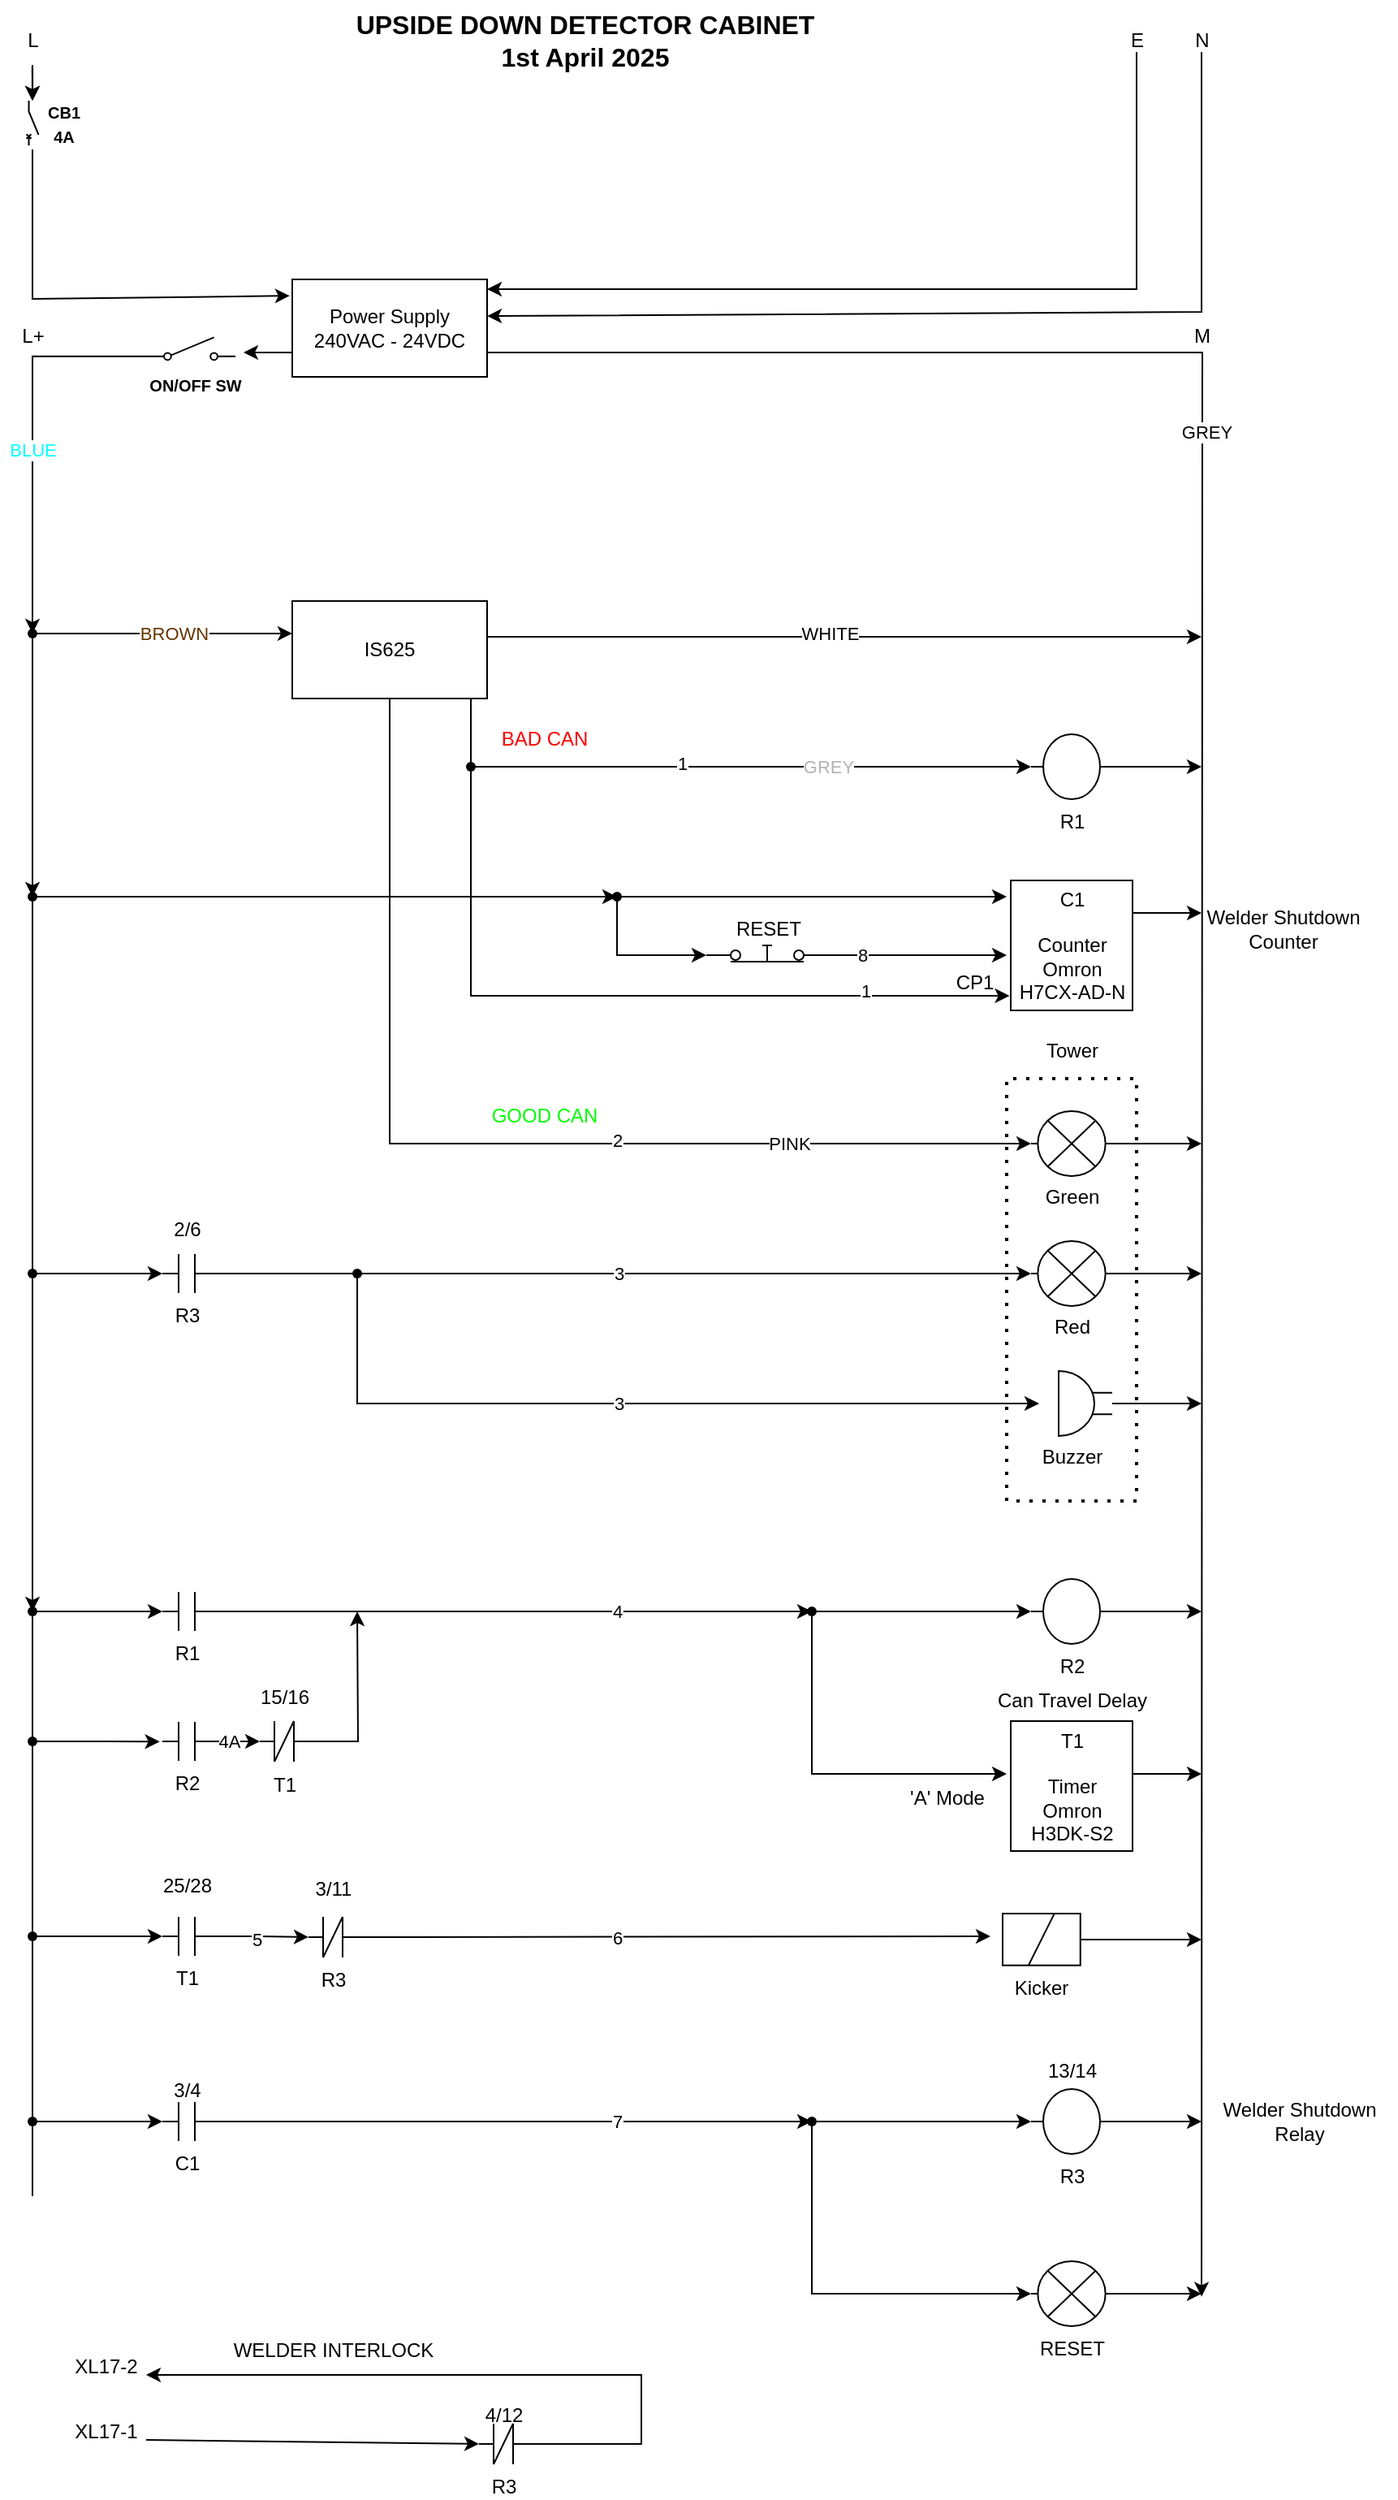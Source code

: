<mxfile version="26.2.3">
  <diagram name="Page-1" id="16e2658f-23c8-b752-8be9-c03fbebb8bbe">
    <mxGraphModel dx="1253" dy="667" grid="1" gridSize="10" guides="1" tooltips="1" connect="1" arrows="1" fold="1" page="1" pageScale="1" pageWidth="1169" pageHeight="827" background="none" math="0" shadow="0">
      <root>
        <mxCell id="0" />
        <mxCell id="1" parent="0" />
        <mxCell id="sU904nD6IixW8UqtTZvC-1" style="edgeStyle=orthogonalEdgeStyle;rounded=0;orthogonalLoop=1;jettySize=auto;html=1;exitX=0;exitY=0.75;exitDx=0;exitDy=0;" parent="1" source="ThFaj4rnjqUS95xa0j-5-1" edge="1">
          <mxGeometry relative="1" as="geometry">
            <mxPoint x="210" y="225" as="targetPoint" />
            <Array as="points">
              <mxPoint x="230" y="225" />
              <mxPoint x="230" y="225" />
            </Array>
          </mxGeometry>
        </mxCell>
        <mxCell id="-SfcaAWegxMZZzWojZAm-37" style="edgeStyle=orthogonalEdgeStyle;rounded=0;orthogonalLoop=1;jettySize=auto;html=1;exitX=1;exitY=0.75;exitDx=0;exitDy=0;" parent="1" source="ThFaj4rnjqUS95xa0j-5-1" edge="1">
          <mxGeometry relative="1" as="geometry">
            <mxPoint x="800" y="1421.818" as="targetPoint" />
          </mxGeometry>
        </mxCell>
        <mxCell id="-SfcaAWegxMZZzWojZAm-44" value="GREY" style="edgeLabel;html=1;align=center;verticalAlign=middle;resizable=0;points=[];" parent="-SfcaAWegxMZZzWojZAm-37" vertex="1" connectable="0">
          <mxGeometry x="-0.402" y="2" relative="1" as="geometry">
            <mxPoint as="offset" />
          </mxGeometry>
        </mxCell>
        <mxCell id="ThFaj4rnjqUS95xa0j-5-1" value="Power Supply&lt;div&gt;240VAC - 24VDC&lt;/div&gt;" style="rounded=0;whiteSpace=wrap;html=1;" parent="1" vertex="1">
          <mxGeometry x="240" y="180" width="120" height="60" as="geometry" />
        </mxCell>
        <mxCell id="iBpimBe1-z4MmiKlYeH7-9" value="" style="edgeStyle=orthogonalEdgeStyle;rounded=0;orthogonalLoop=1;jettySize=auto;html=1;" parent="1" source="ThFaj4rnjqUS95xa0j-5-4" target="iBpimBe1-z4MmiKlYeH7-2" edge="1">
          <mxGeometry relative="1" as="geometry" />
        </mxCell>
        <mxCell id="ThFaj4rnjqUS95xa0j-5-4" value="L" style="text;html=1;align=center;verticalAlign=middle;resizable=0;points=[];autosize=1;strokeColor=none;fillColor=none;" parent="1" vertex="1">
          <mxGeometry x="65" y="18" width="30" height="30" as="geometry" />
        </mxCell>
        <mxCell id="ThFaj4rnjqUS95xa0j-5-5" value="" style="endArrow=classic;html=1;rounded=0;entryX=1;entryY=0.376;entryDx=0;entryDy=0;entryPerimeter=0;" parent="1" target="ThFaj4rnjqUS95xa0j-5-1" edge="1">
          <mxGeometry width="50" height="50" relative="1" as="geometry">
            <mxPoint x="800" y="40" as="sourcePoint" />
            <mxPoint x="370" y="201" as="targetPoint" />
            <Array as="points">
              <mxPoint x="800" y="200" />
            </Array>
          </mxGeometry>
        </mxCell>
        <mxCell id="ThFaj4rnjqUS95xa0j-5-6" value="N" style="text;html=1;align=center;verticalAlign=middle;resizable=0;points=[];autosize=1;strokeColor=none;fillColor=none;" parent="1" vertex="1">
          <mxGeometry x="785" y="18" width="30" height="30" as="geometry" />
        </mxCell>
        <mxCell id="ThFaj4rnjqUS95xa0j-5-8" value="L+" style="text;html=1;align=center;verticalAlign=middle;resizable=0;points=[];autosize=1;strokeColor=none;fillColor=none;" parent="1" vertex="1">
          <mxGeometry x="60" y="200.33" width="40" height="30" as="geometry" />
        </mxCell>
        <mxCell id="ThFaj4rnjqUS95xa0j-5-10" value="M" style="text;html=1;align=center;verticalAlign=middle;resizable=0;points=[];autosize=1;strokeColor=none;fillColor=none;" parent="1" vertex="1">
          <mxGeometry x="785" y="200.33" width="30" height="30" as="geometry" />
        </mxCell>
        <mxCell id="ThFaj4rnjqUS95xa0j-5-72" style="edgeStyle=orthogonalEdgeStyle;rounded=0;orthogonalLoop=1;jettySize=auto;html=1;" parent="1" source="ThFaj4rnjqUS95xa0j-5-11" edge="1">
          <mxGeometry relative="1" as="geometry">
            <mxPoint x="800.0" y="400" as="targetPoint" />
            <Array as="points">
              <mxPoint x="470" y="400" />
              <mxPoint x="470" y="400" />
            </Array>
          </mxGeometry>
        </mxCell>
        <mxCell id="ThFaj4rnjqUS95xa0j-5-73" value="WHITE" style="edgeLabel;html=1;align=center;verticalAlign=middle;resizable=0;points=[];" parent="ThFaj4rnjqUS95xa0j-5-72" vertex="1" connectable="0">
          <mxGeometry x="-0.053" y="-3" relative="1" as="geometry">
            <mxPoint x="2" y="-5" as="offset" />
          </mxGeometry>
        </mxCell>
        <mxCell id="ThFaj4rnjqUS95xa0j-5-11" value="IS625" style="rounded=0;whiteSpace=wrap;html=1;" parent="1" vertex="1">
          <mxGeometry x="240" y="378" width="120" height="60" as="geometry" />
        </mxCell>
        <mxCell id="ThFaj4rnjqUS95xa0j-5-26" style="edgeStyle=orthogonalEdgeStyle;rounded=0;orthogonalLoop=1;jettySize=auto;html=1;" parent="1" source="ThFaj4rnjqUS95xa0j-5-17" edge="1">
          <mxGeometry relative="1" as="geometry">
            <mxPoint x="800" y="712" as="targetPoint" />
          </mxGeometry>
        </mxCell>
        <mxCell id="ThFaj4rnjqUS95xa0j-5-17" value="" style="pointerEvents=1;verticalLabelPosition=bottom;shadow=0;dashed=0;align=center;html=1;verticalAlign=top;shape=mxgraph.electrical.miscellaneous.light_bulb;" parent="1" vertex="1">
          <mxGeometry x="695" y="692" width="50" height="40" as="geometry" />
        </mxCell>
        <mxCell id="ThFaj4rnjqUS95xa0j-5-21" style="edgeStyle=orthogonalEdgeStyle;rounded=0;orthogonalLoop=1;jettySize=auto;html=1;exitX=1;exitY=0.5;exitDx=0;exitDy=0;exitPerimeter=0;" parent="1" source="ThFaj4rnjqUS95xa0j-5-19" edge="1">
          <mxGeometry relative="1" as="geometry">
            <mxPoint x="800" y="480" as="targetPoint" />
          </mxGeometry>
        </mxCell>
        <mxCell id="ThFaj4rnjqUS95xa0j-5-19" value="R1" style="pointerEvents=1;verticalLabelPosition=bottom;shadow=0;dashed=0;align=center;html=1;verticalAlign=top;shape=mxgraph.electrical.electro-mechanical.relay_coil_2;" parent="1" vertex="1">
          <mxGeometry x="695" y="460" width="50" height="40" as="geometry" />
        </mxCell>
        <mxCell id="ThFaj4rnjqUS95xa0j-5-23" value="Tower" style="text;html=1;align=center;verticalAlign=middle;resizable=0;points=[];autosize=1;strokeColor=none;fillColor=none;" parent="1" vertex="1">
          <mxGeometry x="690" y="640" width="60" height="30" as="geometry" />
        </mxCell>
        <mxCell id="ThFaj4rnjqUS95xa0j-5-24" value="" style="endArrow=none;dashed=1;html=1;dashPattern=1 3;strokeWidth=2;rounded=0;" parent="1" edge="1">
          <mxGeometry width="50" height="50" relative="1" as="geometry">
            <mxPoint x="760" y="932" as="sourcePoint" />
            <mxPoint x="760" y="932" as="targetPoint" />
            <Array as="points">
              <mxPoint x="680" y="932" />
              <mxPoint x="680" y="672" />
              <mxPoint x="760" y="672" />
            </Array>
          </mxGeometry>
        </mxCell>
        <mxCell id="ThFaj4rnjqUS95xa0j-5-25" value="Green" style="text;html=1;align=center;verticalAlign=middle;resizable=0;points=[];autosize=1;strokeColor=none;fillColor=none;" parent="1" vertex="1">
          <mxGeometry x="690" y="730" width="60" height="30" as="geometry" />
        </mxCell>
        <mxCell id="ThFaj4rnjqUS95xa0j-5-54" style="edgeStyle=orthogonalEdgeStyle;rounded=0;orthogonalLoop=1;jettySize=auto;html=1;" parent="1" source="ThFaj4rnjqUS95xa0j-5-29" edge="1">
          <mxGeometry relative="1" as="geometry">
            <mxPoint x="800" y="792" as="targetPoint" />
          </mxGeometry>
        </mxCell>
        <mxCell id="ThFaj4rnjqUS95xa0j-5-29" value="" style="pointerEvents=1;verticalLabelPosition=bottom;shadow=0;dashed=0;align=center;html=1;verticalAlign=top;shape=mxgraph.electrical.miscellaneous.light_bulb;" parent="1" vertex="1">
          <mxGeometry x="695" y="772" width="50" height="40" as="geometry" />
        </mxCell>
        <mxCell id="ThFaj4rnjqUS95xa0j-5-30" value="Red" style="text;html=1;align=center;verticalAlign=middle;resizable=0;points=[];autosize=1;strokeColor=none;fillColor=none;" parent="1" vertex="1">
          <mxGeometry x="695" y="810" width="50" height="30" as="geometry" />
        </mxCell>
        <mxCell id="ThFaj4rnjqUS95xa0j-5-33" style="edgeStyle=orthogonalEdgeStyle;rounded=0;orthogonalLoop=1;jettySize=auto;html=1;" parent="1" source="ThFaj4rnjqUS95xa0j-5-31" edge="1">
          <mxGeometry relative="1" as="geometry">
            <mxPoint x="800.0" y="872" as="targetPoint" />
          </mxGeometry>
        </mxCell>
        <mxCell id="ThFaj4rnjqUS95xa0j-5-31" value="" style="pointerEvents=1;verticalLabelPosition=bottom;shadow=0;dashed=0;align=center;html=1;verticalAlign=top;shape=mxgraph.electrical.electro-mechanical.buzzer;" parent="1" vertex="1">
          <mxGeometry x="712" y="852" width="33" height="40" as="geometry" />
        </mxCell>
        <mxCell id="ThFaj4rnjqUS95xa0j-5-32" value="Buzzer" style="text;html=1;align=center;verticalAlign=middle;resizable=0;points=[];autosize=1;strokeColor=none;fillColor=none;" parent="1" vertex="1">
          <mxGeometry x="690" y="890" width="60" height="30" as="geometry" />
        </mxCell>
        <mxCell id="ThFaj4rnjqUS95xa0j-5-43" value="R3" style="pointerEvents=1;verticalLabelPosition=bottom;shadow=0;dashed=0;align=center;html=1;verticalAlign=top;shape=mxgraph.electrical.electro-mechanical.relay_contacts;" parent="1" vertex="1">
          <mxGeometry x="160" y="780" width="30" height="24" as="geometry" />
        </mxCell>
        <mxCell id="ThFaj4rnjqUS95xa0j-5-44" style="edgeStyle=orthogonalEdgeStyle;rounded=0;orthogonalLoop=1;jettySize=auto;html=1;entryX=0;entryY=0.5;entryDx=0;entryDy=0;entryPerimeter=0;" parent="1" source="ThFaj4rnjqUS95xa0j-5-43" target="ThFaj4rnjqUS95xa0j-5-29" edge="1">
          <mxGeometry relative="1" as="geometry" />
        </mxCell>
        <mxCell id="ThFaj4rnjqUS95xa0j-5-131" value="3" style="edgeLabel;html=1;align=center;verticalAlign=middle;resizable=0;points=[];" parent="ThFaj4rnjqUS95xa0j-5-44" vertex="1" connectable="0">
          <mxGeometry x="0.15" y="1" relative="1" as="geometry">
            <mxPoint x="-40" y="1" as="offset" />
          </mxGeometry>
        </mxCell>
        <mxCell id="ThFaj4rnjqUS95xa0j-5-130" style="edgeStyle=orthogonalEdgeStyle;rounded=0;orthogonalLoop=1;jettySize=auto;html=1;" parent="1" source="ThFaj4rnjqUS95xa0j-5-47" edge="1">
          <mxGeometry relative="1" as="geometry">
            <mxPoint x="700" y="872" as="targetPoint" />
            <Array as="points">
              <mxPoint x="280" y="872" />
              <mxPoint x="600" y="872" />
            </Array>
          </mxGeometry>
        </mxCell>
        <mxCell id="ThFaj4rnjqUS95xa0j-5-132" value="3" style="edgeLabel;html=1;align=center;verticalAlign=middle;resizable=0;points=[];" parent="ThFaj4rnjqUS95xa0j-5-130" vertex="1" connectable="0">
          <mxGeometry x="0.129" y="1" relative="1" as="geometry">
            <mxPoint x="-42" y="1" as="offset" />
          </mxGeometry>
        </mxCell>
        <mxCell id="ThFaj4rnjqUS95xa0j-5-47" value="" style="shape=waypoint;sketch=0;fillStyle=solid;size=6;pointerEvents=1;points=[];fillColor=none;resizable=0;rotatable=0;perimeter=centerPerimeter;snapToPoint=1;" parent="1" vertex="1">
          <mxGeometry x="270" y="782" width="20" height="20" as="geometry" />
        </mxCell>
        <mxCell id="ThFaj4rnjqUS95xa0j-5-83" style="edgeStyle=orthogonalEdgeStyle;rounded=0;orthogonalLoop=1;jettySize=auto;html=1;entryX=0;entryY=0.5;entryDx=0;entryDy=0;entryPerimeter=0;" parent="1" source="ThFaj4rnjqUS95xa0j-5-110" target="ThFaj4rnjqUS95xa0j-5-82" edge="1">
          <mxGeometry relative="1" as="geometry">
            <mxPoint x="530.0" y="1000.0" as="targetPoint" />
          </mxGeometry>
        </mxCell>
        <mxCell id="ThFaj4rnjqUS95xa0j-5-56" value="R1" style="pointerEvents=1;verticalLabelPosition=bottom;shadow=0;dashed=0;align=center;html=1;verticalAlign=top;shape=mxgraph.electrical.electro-mechanical.relay_contacts;" parent="1" vertex="1">
          <mxGeometry x="160" y="988" width="30" height="24" as="geometry" />
        </mxCell>
        <mxCell id="ThFaj4rnjqUS95xa0j-5-57" value="" style="endArrow=none;html=1;rounded=0;entryDx=0;entryDy=0;entryPerimeter=0;" parent="1" source="ThFaj4rnjqUS95xa0j-5-89" target="ThFaj4rnjqUS95xa0j-5-58" edge="1">
          <mxGeometry width="50" height="50" relative="1" as="geometry">
            <mxPoint x="80" y="1270" as="sourcePoint" />
            <mxPoint x="239" y="229" as="targetPoint" />
            <Array as="points" />
          </mxGeometry>
        </mxCell>
        <mxCell id="ThFaj4rnjqUS95xa0j-5-59" style="edgeStyle=orthogonalEdgeStyle;rounded=0;orthogonalLoop=1;jettySize=auto;html=1;entryX=0;entryY=0.5;entryDx=0;entryDy=0;entryPerimeter=0;" parent="1" source="ThFaj4rnjqUS95xa0j-5-58" target="ThFaj4rnjqUS95xa0j-5-56" edge="1">
          <mxGeometry relative="1" as="geometry">
            <mxPoint x="150" y="1000" as="targetPoint" />
          </mxGeometry>
        </mxCell>
        <mxCell id="ThFaj4rnjqUS95xa0j-5-58" value="" style="shape=waypoint;sketch=0;fillStyle=solid;size=6;pointerEvents=1;points=[];fillColor=none;resizable=0;rotatable=0;perimeter=centerPerimeter;snapToPoint=1;" parent="1" vertex="1">
          <mxGeometry x="70" y="990" width="20" height="20" as="geometry" />
        </mxCell>
        <mxCell id="ThFaj4rnjqUS95xa0j-5-61" value="" style="shape=waypoint;sketch=0;fillStyle=solid;size=6;pointerEvents=1;points=[];fillColor=none;resizable=0;rotatable=0;perimeter=centerPerimeter;snapToPoint=1;" parent="1" vertex="1">
          <mxGeometry x="70" y="782" width="20" height="20" as="geometry" />
        </mxCell>
        <mxCell id="ThFaj4rnjqUS95xa0j-5-62" style="edgeStyle=orthogonalEdgeStyle;rounded=0;orthogonalLoop=1;jettySize=auto;html=1;entryX=0;entryY=0.5;entryDx=0;entryDy=0;entryPerimeter=0;" parent="1" source="ThFaj4rnjqUS95xa0j-5-61" target="ThFaj4rnjqUS95xa0j-5-43" edge="1">
          <mxGeometry relative="1" as="geometry" />
        </mxCell>
        <mxCell id="ThFaj4rnjqUS95xa0j-5-66" style="edgeStyle=orthogonalEdgeStyle;rounded=0;orthogonalLoop=1;jettySize=auto;html=1;entryX=0;entryY=0.333;entryDx=0;entryDy=0;entryPerimeter=0;" parent="1" source="ThFaj4rnjqUS95xa0j-5-63" target="ThFaj4rnjqUS95xa0j-5-11" edge="1">
          <mxGeometry relative="1" as="geometry">
            <mxPoint x="150" y="398" as="targetPoint" />
          </mxGeometry>
        </mxCell>
        <mxCell id="ThFaj4rnjqUS95xa0j-5-67" value="BROWN" style="edgeLabel;html=1;align=center;verticalAlign=middle;resizable=0;points=[];fontColor=#663300;" parent="ThFaj4rnjqUS95xa0j-5-66" vertex="1" connectable="0">
          <mxGeometry x="0.087" relative="1" as="geometry">
            <mxPoint as="offset" />
          </mxGeometry>
        </mxCell>
        <mxCell id="ThFaj4rnjqUS95xa0j-5-63" value="" style="shape=waypoint;sketch=0;fillStyle=solid;size=6;pointerEvents=1;points=[];fillColor=none;resizable=0;rotatable=0;perimeter=centerPerimeter;snapToPoint=1;" parent="1" vertex="1">
          <mxGeometry x="70" y="388" width="20" height="20" as="geometry" />
        </mxCell>
        <mxCell id="ThFaj4rnjqUS95xa0j-5-70" style="edgeStyle=orthogonalEdgeStyle;rounded=0;orthogonalLoop=1;jettySize=auto;html=1;entryX=0;entryY=0.5;entryDx=0;entryDy=0;entryPerimeter=0;" parent="1" source="ThFaj4rnjqUS95xa0j-5-11" target="ThFaj4rnjqUS95xa0j-5-19" edge="1">
          <mxGeometry relative="1" as="geometry">
            <Array as="points">
              <mxPoint x="350" y="480" />
            </Array>
          </mxGeometry>
        </mxCell>
        <mxCell id="ThFaj4rnjqUS95xa0j-5-71" value="GREY" style="edgeLabel;html=1;align=center;verticalAlign=middle;resizable=0;points=[];fontColor=#B3B3B3;" parent="ThFaj4rnjqUS95xa0j-5-70" vertex="1" connectable="0">
          <mxGeometry x="0.42" y="-1" relative="1" as="geometry">
            <mxPoint x="-13" y="-1" as="offset" />
          </mxGeometry>
        </mxCell>
        <mxCell id="ThFaj4rnjqUS95xa0j-5-138" value="1" style="edgeLabel;html=1;align=center;verticalAlign=middle;resizable=0;points=[];" parent="ThFaj4rnjqUS95xa0j-5-70" vertex="1" connectable="0">
          <mxGeometry x="-0.152" y="2" relative="1" as="geometry">
            <mxPoint x="8" as="offset" />
          </mxGeometry>
        </mxCell>
        <mxCell id="ThFaj4rnjqUS95xa0j-5-74" style="edgeStyle=orthogonalEdgeStyle;rounded=0;orthogonalLoop=1;jettySize=auto;html=1;entryX=0;entryY=0.5;entryDx=0;entryDy=0;entryPerimeter=0;" parent="1" source="ThFaj4rnjqUS95xa0j-5-11" target="ThFaj4rnjqUS95xa0j-5-17" edge="1">
          <mxGeometry relative="1" as="geometry">
            <Array as="points">
              <mxPoint x="300" y="712" />
            </Array>
          </mxGeometry>
        </mxCell>
        <mxCell id="ThFaj4rnjqUS95xa0j-5-75" value="PINK" style="edgeLabel;html=1;align=center;verticalAlign=middle;resizable=0;points=[];" parent="ThFaj4rnjqUS95xa0j-5-74" vertex="1" connectable="0">
          <mxGeometry x="0.555" relative="1" as="geometry">
            <mxPoint as="offset" />
          </mxGeometry>
        </mxCell>
        <mxCell id="ThFaj4rnjqUS95xa0j-5-139" value="2" style="edgeLabel;html=1;align=center;verticalAlign=middle;resizable=0;points=[];" parent="ThFaj4rnjqUS95xa0j-5-74" vertex="1" connectable="0">
          <mxGeometry x="0.211" y="2" relative="1" as="geometry">
            <mxPoint x="9" as="offset" />
          </mxGeometry>
        </mxCell>
        <mxCell id="ThFaj4rnjqUS95xa0j-5-77" value="" style="endArrow=classic;html=1;rounded=0;entryX=1;entryY=0.1;entryDx=0;entryDy=0;entryPerimeter=0;" parent="1" target="ThFaj4rnjqUS95xa0j-5-1" edge="1">
          <mxGeometry width="50" height="50" relative="1" as="geometry">
            <mxPoint x="760" y="40" as="sourcePoint" />
            <mxPoint x="380" y="186" as="targetPoint" />
            <Array as="points">
              <mxPoint x="760" y="186" />
            </Array>
          </mxGeometry>
        </mxCell>
        <mxCell id="ThFaj4rnjqUS95xa0j-5-78" value="E" style="text;html=1;align=center;verticalAlign=middle;resizable=0;points=[];autosize=1;strokeColor=none;fillColor=none;" parent="1" vertex="1">
          <mxGeometry x="745" y="18" width="30" height="30" as="geometry" />
        </mxCell>
        <mxCell id="ThFaj4rnjqUS95xa0j-5-84" style="edgeStyle=orthogonalEdgeStyle;rounded=0;orthogonalLoop=1;jettySize=auto;html=1;" parent="1" source="ThFaj4rnjqUS95xa0j-5-82" edge="1">
          <mxGeometry relative="1" as="geometry">
            <mxPoint x="800.0" y="1000.0" as="targetPoint" />
          </mxGeometry>
        </mxCell>
        <mxCell id="ThFaj4rnjqUS95xa0j-5-82" value="R2" style="pointerEvents=1;verticalLabelPosition=bottom;shadow=0;dashed=0;align=center;html=1;verticalAlign=top;shape=mxgraph.electrical.electro-mechanical.relay_coil_2;" parent="1" vertex="1">
          <mxGeometry x="695" y="980" width="50" height="40" as="geometry" />
        </mxCell>
        <mxCell id="ThFaj4rnjqUS95xa0j-5-87" value="R2" style="pointerEvents=1;verticalLabelPosition=bottom;shadow=0;dashed=0;align=center;html=1;verticalAlign=top;shape=mxgraph.electrical.electro-mechanical.relay_contacts;" parent="1" vertex="1">
          <mxGeometry x="160" y="1068" width="30" height="24" as="geometry" />
        </mxCell>
        <mxCell id="ThFaj4rnjqUS95xa0j-5-88" value="" style="endArrow=none;html=1;rounded=0;entryDx=0;entryDy=0;entryPerimeter=0;" parent="1" source="ThFaj4rnjqUS95xa0j-5-122" target="ThFaj4rnjqUS95xa0j-5-89" edge="1">
          <mxGeometry width="50" height="50" relative="1" as="geometry">
            <mxPoint x="80" y="1200" as="sourcePoint" />
            <mxPoint x="80" y="1000" as="targetPoint" />
            <Array as="points" />
          </mxGeometry>
        </mxCell>
        <mxCell id="ThFaj4rnjqUS95xa0j-5-90" style="edgeStyle=orthogonalEdgeStyle;rounded=0;orthogonalLoop=1;jettySize=auto;html=1;entryX=-0.055;entryY=0.507;entryDx=0;entryDy=0;entryPerimeter=0;" parent="1" source="ThFaj4rnjqUS95xa0j-5-89" target="ThFaj4rnjqUS95xa0j-5-87" edge="1">
          <mxGeometry relative="1" as="geometry">
            <mxPoint x="120.0" y="1080" as="targetPoint" />
          </mxGeometry>
        </mxCell>
        <mxCell id="ThFaj4rnjqUS95xa0j-5-89" value="" style="shape=waypoint;sketch=0;fillStyle=solid;size=6;pointerEvents=1;points=[];fillColor=none;resizable=0;rotatable=0;perimeter=centerPerimeter;snapToPoint=1;" parent="1" vertex="1">
          <mxGeometry x="70" y="1070" width="20" height="20" as="geometry" />
        </mxCell>
        <mxCell id="ThFaj4rnjqUS95xa0j-5-93" style="edgeStyle=orthogonalEdgeStyle;rounded=0;orthogonalLoop=1;jettySize=auto;html=1;" parent="1" source="ThFaj4rnjqUS95xa0j-5-91" edge="1">
          <mxGeometry relative="1" as="geometry">
            <mxPoint x="280" y="1000" as="targetPoint" />
          </mxGeometry>
        </mxCell>
        <mxCell id="ThFaj4rnjqUS95xa0j-5-91" value="T1" style="pointerEvents=1;verticalLabelPosition=bottom;shadow=0;dashed=0;align=center;html=1;verticalAlign=top;shape=mxgraph.electrical.plc_ladder.not_contact;" parent="1" vertex="1">
          <mxGeometry x="220" y="1067.5" width="30" height="25" as="geometry" />
        </mxCell>
        <mxCell id="ThFaj4rnjqUS95xa0j-5-92" style="edgeStyle=orthogonalEdgeStyle;rounded=0;orthogonalLoop=1;jettySize=auto;html=1;exitX=1;exitY=0.5;exitDx=0;exitDy=0;exitPerimeter=0;entryX=0;entryY=0.5;entryDx=0;entryDy=0;entryPerimeter=0;" parent="1" source="ThFaj4rnjqUS95xa0j-5-87" target="ThFaj4rnjqUS95xa0j-5-91" edge="1">
          <mxGeometry relative="1" as="geometry" />
        </mxCell>
        <mxCell id="ThFaj4rnjqUS95xa0j-5-134" value="4A" style="edgeLabel;html=1;align=center;verticalAlign=middle;resizable=0;points=[];" parent="ThFaj4rnjqUS95xa0j-5-92" vertex="1" connectable="0">
          <mxGeometry x="-0.303" relative="1" as="geometry">
            <mxPoint as="offset" />
          </mxGeometry>
        </mxCell>
        <mxCell id="ThFaj4rnjqUS95xa0j-5-108" style="edgeStyle=orthogonalEdgeStyle;rounded=0;orthogonalLoop=1;jettySize=auto;html=1;" parent="1" source="ThFaj4rnjqUS95xa0j-5-94" edge="1">
          <mxGeometry relative="1" as="geometry">
            <mxPoint x="800" y="1100" as="targetPoint" />
            <Array as="points">
              <mxPoint x="800" y="1100" />
            </Array>
          </mxGeometry>
        </mxCell>
        <mxCell id="ThFaj4rnjqUS95xa0j-5-94" value="&lt;div&gt;T1&lt;/div&gt;&lt;div&gt;&lt;br&gt;&lt;/div&gt;Timer&lt;div&gt;Omron H3DK-S2&lt;/div&gt;" style="rounded=0;whiteSpace=wrap;html=1;" parent="1" vertex="1">
          <mxGeometry x="682.5" y="1067.5" width="75" height="80" as="geometry" />
        </mxCell>
        <mxCell id="ThFaj4rnjqUS95xa0j-5-95" value="" style="endArrow=none;html=1;rounded=0;entryDx=0;entryDy=0;entryPerimeter=0;" parent="1" edge="1">
          <mxGeometry width="50" height="50" relative="1" as="geometry">
            <mxPoint x="80" y="1275" as="sourcePoint" />
            <mxPoint x="80" y="1200" as="targetPoint" />
            <Array as="points" />
          </mxGeometry>
        </mxCell>
        <mxCell id="ThFaj4rnjqUS95xa0j-5-109" value="" style="edgeStyle=orthogonalEdgeStyle;rounded=0;orthogonalLoop=1;jettySize=auto;html=1;entryDx=0;entryDy=0;entryPerimeter=0;" parent="1" source="ThFaj4rnjqUS95xa0j-5-56" target="ThFaj4rnjqUS95xa0j-5-110" edge="1">
          <mxGeometry relative="1" as="geometry">
            <mxPoint x="695" y="1000" as="targetPoint" />
            <mxPoint x="190" y="1000" as="sourcePoint" />
          </mxGeometry>
        </mxCell>
        <mxCell id="ThFaj4rnjqUS95xa0j-5-133" value="4" style="edgeLabel;html=1;align=center;verticalAlign=middle;resizable=0;points=[];" parent="ThFaj4rnjqUS95xa0j-5-109" vertex="1" connectable="0">
          <mxGeometry x="0.133" relative="1" as="geometry">
            <mxPoint x="40" as="offset" />
          </mxGeometry>
        </mxCell>
        <mxCell id="ThFaj4rnjqUS95xa0j-5-111" style="edgeStyle=orthogonalEdgeStyle;rounded=0;orthogonalLoop=1;jettySize=auto;html=1;" parent="1" source="ThFaj4rnjqUS95xa0j-5-110" edge="1">
          <mxGeometry relative="1" as="geometry">
            <mxPoint x="680" y="1100" as="targetPoint" />
            <Array as="points">
              <mxPoint x="560" y="1100" />
              <mxPoint x="680" y="1100" />
            </Array>
          </mxGeometry>
        </mxCell>
        <mxCell id="ThFaj4rnjqUS95xa0j-5-110" value="" style="shape=waypoint;sketch=0;fillStyle=solid;size=6;pointerEvents=1;points=[];fillColor=none;resizable=0;rotatable=0;perimeter=centerPerimeter;snapToPoint=1;" parent="1" vertex="1">
          <mxGeometry x="550" y="990" width="20" height="20" as="geometry" />
        </mxCell>
        <mxCell id="ThFaj4rnjqUS95xa0j-5-112" value="15/16" style="text;html=1;align=center;verticalAlign=middle;resizable=0;points=[];autosize=1;strokeColor=none;fillColor=none;" parent="1" vertex="1">
          <mxGeometry x="210" y="1038" width="50" height="30" as="geometry" />
        </mxCell>
        <mxCell id="ThFaj4rnjqUS95xa0j-5-114" value="" style="endArrow=none;html=1;rounded=0;entryDx=0;entryDy=0;entryPerimeter=0;" parent="1" edge="1">
          <mxGeometry width="50" height="50" relative="1" as="geometry">
            <mxPoint x="80" y="1360" as="sourcePoint" />
            <mxPoint x="80" y="1285" as="targetPoint" />
            <Array as="points" />
          </mxGeometry>
        </mxCell>
        <mxCell id="ThFaj4rnjqUS95xa0j-5-117" value="" style="endArrow=none;html=1;rounded=0;entryDx=0;entryDy=0;entryPerimeter=0;" parent="1" edge="1">
          <mxGeometry width="50" height="50" relative="1" as="geometry">
            <mxPoint x="80" y="1285" as="sourcePoint" />
            <mxPoint x="80" y="1275" as="targetPoint" />
            <Array as="points" />
          </mxGeometry>
        </mxCell>
        <mxCell id="ThFaj4rnjqUS95xa0j-5-121" value="T1" style="pointerEvents=1;verticalLabelPosition=bottom;shadow=0;dashed=0;align=center;html=1;verticalAlign=top;shape=mxgraph.electrical.electro-mechanical.relay_contacts;" parent="1" vertex="1">
          <mxGeometry x="160" y="1188" width="30" height="24" as="geometry" />
        </mxCell>
        <mxCell id="ThFaj4rnjqUS95xa0j-5-122" value="" style="shape=waypoint;sketch=0;fillStyle=solid;size=6;pointerEvents=1;points=[];fillColor=none;resizable=0;rotatable=0;perimeter=centerPerimeter;snapToPoint=1;" parent="1" vertex="1">
          <mxGeometry x="70" y="1190.0" width="20" height="20" as="geometry" />
        </mxCell>
        <mxCell id="ThFaj4rnjqUS95xa0j-5-123" style="edgeStyle=orthogonalEdgeStyle;rounded=0;orthogonalLoop=1;jettySize=auto;html=1;entryX=0;entryY=0.5;entryDx=0;entryDy=0;entryPerimeter=0;" parent="1" source="ThFaj4rnjqUS95xa0j-5-122" target="ThFaj4rnjqUS95xa0j-5-121" edge="1">
          <mxGeometry relative="1" as="geometry" />
        </mxCell>
        <mxCell id="-SfcaAWegxMZZzWojZAm-1" style="edgeStyle=orthogonalEdgeStyle;rounded=0;orthogonalLoop=1;jettySize=auto;html=1;exitX=1;exitY=0.5;exitDx=0;exitDy=0;exitPerimeter=0;" parent="1" source="ThFaj4rnjqUS95xa0j-5-124" edge="1">
          <mxGeometry relative="1" as="geometry">
            <mxPoint x="800" y="1202" as="targetPoint" />
          </mxGeometry>
        </mxCell>
        <mxCell id="ThFaj4rnjqUS95xa0j-5-124" value="Kicker" style="verticalLabelPosition=bottom;aspect=fixed;html=1;verticalAlign=top;fillColor=strokeColor;align=center;outlineConnect=0;shape=mxgraph.fluid_power.x10110;points=[[0,0,0],[0,0.5,0],[0,1,0],[1,0,0],[1,0.5,0],[1,1,0],[0.5,0,0],[0.5,1,0]]" parent="1" vertex="1">
          <mxGeometry x="677.5" y="1185.97" width="47.88" height="32.05" as="geometry" />
        </mxCell>
        <mxCell id="ThFaj4rnjqUS95xa0j-5-127" value="25/28" style="text;html=1;align=center;verticalAlign=middle;resizable=0;points=[];autosize=1;strokeColor=none;fillColor=none;" parent="1" vertex="1">
          <mxGeometry x="150" y="1153.98" width="50" height="30" as="geometry" />
        </mxCell>
        <mxCell id="ThFaj4rnjqUS95xa0j-5-128" value="&lt;font style=&quot;color: rgb(255, 0, 0);&quot;&gt;BAD CAN&lt;/font&gt;" style="text;html=1;align=center;verticalAlign=middle;resizable=0;points=[];autosize=1;strokeColor=none;fillColor=none;" parent="1" vertex="1">
          <mxGeometry x="355" y="448" width="80" height="30" as="geometry" />
        </mxCell>
        <mxCell id="ThFaj4rnjqUS95xa0j-5-129" value="&lt;font style=&quot;color: rgb(0, 255, 0);&quot;&gt;GOOD CAN&lt;/font&gt;" style="text;html=1;align=center;verticalAlign=middle;resizable=0;points=[];autosize=1;strokeColor=none;fillColor=none;" parent="1" vertex="1">
          <mxGeometry x="350" y="680" width="90" height="30" as="geometry" />
        </mxCell>
        <mxCell id="iBpimBe1-z4MmiKlYeH7-1" value="" style="html=1;shape=mxgraph.electrical.electro-mechanical.singleSwitch;aspect=fixed;elSwitchState=off;" parent="1" vertex="1">
          <mxGeometry x="150" y="215.66" width="55" height="14.67" as="geometry" />
        </mxCell>
        <mxCell id="iBpimBe1-z4MmiKlYeH7-2" value="" style="pointerEvents=1;verticalLabelPosition=bottom;shadow=0;dashed=0;align=center;html=1;verticalAlign=top;shape=mxgraph.electrical.electro-mechanical.circuitBreaker2;elSwitchState=off;direction=south;" parent="1" vertex="1">
          <mxGeometry x="76.25" y="70" width="7.5" height="27.5" as="geometry" />
        </mxCell>
        <mxCell id="iBpimBe1-z4MmiKlYeH7-3" value="" style="endArrow=classic;html=1;rounded=0;exitX=0.497;exitY=1.033;exitDx=0;exitDy=0;exitPerimeter=0;" parent="1" source="ThFaj4rnjqUS95xa0j-5-4" target="iBpimBe1-z4MmiKlYeH7-2" edge="1">
          <mxGeometry width="50" height="50" relative="1" as="geometry">
            <mxPoint x="76.25" y="50" as="sourcePoint" />
            <mxPoint x="80" y="60" as="targetPoint" />
          </mxGeometry>
        </mxCell>
        <mxCell id="iBpimBe1-z4MmiKlYeH7-4" value="" style="endArrow=classic;html=1;rounded=0;entryX=-0.013;entryY=0.168;entryDx=0;entryDy=0;entryPerimeter=0;" parent="1" target="ThFaj4rnjqUS95xa0j-5-1" edge="1">
          <mxGeometry width="50" height="50" relative="1" as="geometry">
            <mxPoint x="80" y="100" as="sourcePoint" />
            <mxPoint x="150" y="192" as="targetPoint" />
            <Array as="points">
              <mxPoint x="80" y="192" />
            </Array>
          </mxGeometry>
        </mxCell>
        <mxCell id="iBpimBe1-z4MmiKlYeH7-10" value="&lt;font style=&quot;font-size: 10px;&quot;&gt;CB1&lt;/font&gt;&lt;div&gt;&lt;font style=&quot;font-size: 10px;&quot;&gt;4A&lt;/font&gt;&lt;/div&gt;" style="text;html=1;align=center;verticalAlign=middle;resizable=0;points=[];autosize=1;strokeColor=none;fillColor=none;fontStyle=1" parent="1" vertex="1">
          <mxGeometry x="78.75" y="63.75" width="40" height="40" as="geometry" />
        </mxCell>
        <mxCell id="iBpimBe1-z4MmiKlYeH7-11" value="ON/OFF SW" style="text;html=1;align=center;verticalAlign=middle;resizable=0;points=[];autosize=1;strokeColor=none;fillColor=none;fontSize=10;fontStyle=1" parent="1" vertex="1">
          <mxGeometry x="140" y="230.33" width="80" height="30" as="geometry" />
        </mxCell>
        <mxCell id="iBpimBe1-z4MmiKlYeH7-12" value="UPSIDE DOWN DETECTOR CABINET&lt;div&gt;1st April 2025&lt;/div&gt;" style="text;html=1;align=center;verticalAlign=middle;resizable=0;points=[];autosize=1;strokeColor=none;fillColor=none;fontStyle=1;fontSize=16;" parent="1" vertex="1">
          <mxGeometry x="270" y="8" width="300" height="50" as="geometry" />
        </mxCell>
        <mxCell id="sOlAFxnuyGGYMe3GVZtW-1" value="Can Travel Delay" style="text;html=1;align=center;verticalAlign=middle;resizable=0;points=[];autosize=1;strokeColor=none;fillColor=none;" parent="1" vertex="1">
          <mxGeometry x="660" y="1040" width="120" height="30" as="geometry" />
        </mxCell>
        <mxCell id="sOlAFxnuyGGYMe3GVZtW-20" value="&#39;A&#39; Mode" style="text;html=1;align=center;verticalAlign=middle;resizable=0;points=[];autosize=1;strokeColor=none;fillColor=none;" parent="1" vertex="1">
          <mxGeometry x="607.5" y="1100" width="70" height="30" as="geometry" />
        </mxCell>
        <mxCell id="sU904nD6IixW8UqtTZvC-2" style="edgeStyle=orthogonalEdgeStyle;rounded=0;orthogonalLoop=1;jettySize=auto;html=1;exitX=0;exitY=0.8;exitDx=0;exitDy=0;entryX=0.608;entryY=0.017;entryDx=0;entryDy=0;entryPerimeter=0;" parent="1" source="iBpimBe1-z4MmiKlYeH7-1" target="ThFaj4rnjqUS95xa0j-5-63" edge="1">
          <mxGeometry relative="1" as="geometry" />
        </mxCell>
        <mxCell id="sU904nD6IixW8UqtTZvC-3" value="BLUE" style="edgeLabel;html=1;align=center;verticalAlign=middle;resizable=0;points=[];fontColor=#00FFFF;" parent="sU904nD6IixW8UqtTZvC-2" vertex="1" connectable="0">
          <mxGeometry x="0.054" relative="1" as="geometry">
            <mxPoint as="offset" />
          </mxGeometry>
        </mxCell>
        <mxCell id="-SfcaAWegxMZZzWojZAm-4" style="edgeStyle=orthogonalEdgeStyle;rounded=0;orthogonalLoop=1;jettySize=auto;html=1;exitX=1;exitY=0.5;exitDx=0;exitDy=0;exitPerimeter=0;" parent="1" source="-SfcaAWegxMZZzWojZAm-2" edge="1">
          <mxGeometry relative="1" as="geometry">
            <mxPoint x="670" y="1200" as="targetPoint" />
          </mxGeometry>
        </mxCell>
        <mxCell id="-SfcaAWegxMZZzWojZAm-7" value="6" style="edgeLabel;html=1;align=center;verticalAlign=middle;resizable=0;points=[];" parent="-SfcaAWegxMZZzWojZAm-4" vertex="1" connectable="0">
          <mxGeometry x="-0.127" y="1" relative="1" as="geometry">
            <mxPoint x="-10" y="1" as="offset" />
          </mxGeometry>
        </mxCell>
        <mxCell id="-SfcaAWegxMZZzWojZAm-2" value="R3" style="pointerEvents=1;verticalLabelPosition=bottom;shadow=0;dashed=0;align=center;html=1;verticalAlign=top;shape=mxgraph.electrical.plc_ladder.not_contact;" parent="1" vertex="1">
          <mxGeometry x="250" y="1188" width="30" height="25" as="geometry" />
        </mxCell>
        <mxCell id="-SfcaAWegxMZZzWojZAm-3" style="edgeStyle=orthogonalEdgeStyle;rounded=0;orthogonalLoop=1;jettySize=auto;html=1;exitX=1;exitY=0.5;exitDx=0;exitDy=0;exitPerimeter=0;entryX=0;entryY=0.5;entryDx=0;entryDy=0;entryPerimeter=0;" parent="1" source="ThFaj4rnjqUS95xa0j-5-121" target="-SfcaAWegxMZZzWojZAm-2" edge="1">
          <mxGeometry relative="1" as="geometry" />
        </mxCell>
        <mxCell id="-SfcaAWegxMZZzWojZAm-6" value="5" style="edgeLabel;html=1;align=center;verticalAlign=middle;resizable=0;points=[];" parent="-SfcaAWegxMZZzWojZAm-3" vertex="1" connectable="0">
          <mxGeometry x="-0.068" y="-2" relative="1" as="geometry">
            <mxPoint as="offset" />
          </mxGeometry>
        </mxCell>
        <mxCell id="-SfcaAWegxMZZzWojZAm-5" value="3/11" style="text;html=1;align=center;verticalAlign=middle;resizable=0;points=[];autosize=1;strokeColor=none;fillColor=none;" parent="1" vertex="1">
          <mxGeometry x="240" y="1155.97" width="50" height="30" as="geometry" />
        </mxCell>
        <mxCell id="-SfcaAWegxMZZzWojZAm-8" value="2/6" style="text;html=1;align=center;verticalAlign=middle;resizable=0;points=[];autosize=1;strokeColor=none;fillColor=none;" parent="1" vertex="1">
          <mxGeometry x="155" y="750" width="40" height="30" as="geometry" />
        </mxCell>
        <mxCell id="-SfcaAWegxMZZzWojZAm-13" value="" style="shape=waypoint;sketch=0;fillStyle=solid;size=6;pointerEvents=1;points=[];fillColor=none;resizable=0;rotatable=0;perimeter=centerPerimeter;snapToPoint=1;" parent="1" vertex="1">
          <mxGeometry x="340" y="470" width="20" height="20" as="geometry" />
        </mxCell>
        <mxCell id="-SfcaAWegxMZZzWojZAm-34" style="edgeStyle=orthogonalEdgeStyle;rounded=0;orthogonalLoop=1;jettySize=auto;html=1;exitX=1;exitY=0.25;exitDx=0;exitDy=0;" parent="1" source="-SfcaAWegxMZZzWojZAm-14" edge="1">
          <mxGeometry relative="1" as="geometry">
            <mxPoint x="800" y="570" as="targetPoint" />
          </mxGeometry>
        </mxCell>
        <mxCell id="-SfcaAWegxMZZzWojZAm-14" value="&lt;div&gt;C1&lt;/div&gt;&lt;div&gt;&lt;br&gt;&lt;/div&gt;Counter&lt;br&gt;&lt;div&gt;Omron H7CX-AD-N&lt;/div&gt;" style="rounded=0;whiteSpace=wrap;html=1;" parent="1" vertex="1">
          <mxGeometry x="682.5" y="550" width="75" height="80" as="geometry" />
        </mxCell>
        <mxCell id="-SfcaAWegxMZZzWojZAm-18" style="edgeStyle=orthogonalEdgeStyle;rounded=0;orthogonalLoop=1;jettySize=auto;html=1;entryX=0.814;entryY=0.369;entryDx=0;entryDy=0;entryPerimeter=0;" parent="1" source="-SfcaAWegxMZZzWojZAm-20" target="ThFaj4rnjqUS95xa0j-5-58" edge="1">
          <mxGeometry relative="1" as="geometry" />
        </mxCell>
        <mxCell id="-SfcaAWegxMZZzWojZAm-19" value="" style="edgeStyle=orthogonalEdgeStyle;rounded=0;orthogonalLoop=1;jettySize=auto;html=1;entryDx=0;entryDy=0;entryPerimeter=0;" parent="1" source="ThFaj4rnjqUS95xa0j-5-63" target="-SfcaAWegxMZZzWojZAm-20" edge="1">
          <mxGeometry relative="1" as="geometry">
            <mxPoint x="80" y="398" as="sourcePoint" />
            <mxPoint x="80" y="1000" as="targetPoint" />
          </mxGeometry>
        </mxCell>
        <mxCell id="-SfcaAWegxMZZzWojZAm-27" style="edgeStyle=orthogonalEdgeStyle;rounded=0;orthogonalLoop=1;jettySize=auto;html=1;" parent="1" source="-SfcaAWegxMZZzWojZAm-24" edge="1">
          <mxGeometry relative="1" as="geometry">
            <mxPoint x="680" y="560" as="targetPoint" />
          </mxGeometry>
        </mxCell>
        <mxCell id="-SfcaAWegxMZZzWojZAm-20" value="" style="shape=waypoint;sketch=0;fillStyle=solid;size=6;pointerEvents=1;points=[];fillColor=none;resizable=0;rotatable=0;perimeter=centerPerimeter;snapToPoint=1;" parent="1" vertex="1">
          <mxGeometry x="70" y="550" width="20" height="20" as="geometry" />
        </mxCell>
        <mxCell id="-SfcaAWegxMZZzWojZAm-28" style="edgeStyle=orthogonalEdgeStyle;rounded=0;orthogonalLoop=1;jettySize=auto;html=1;exitX=1;exitY=0.8;exitDx=0;exitDy=0;" parent="1" source="-SfcaAWegxMZZzWojZAm-26" edge="1">
          <mxGeometry relative="1" as="geometry">
            <mxPoint x="680" y="596" as="targetPoint" />
          </mxGeometry>
        </mxCell>
        <mxCell id="-SfcaAWegxMZZzWojZAm-32" value="8" style="edgeLabel;html=1;align=center;verticalAlign=middle;resizable=0;points=[];" parent="-SfcaAWegxMZZzWojZAm-28" vertex="1" connectable="0">
          <mxGeometry x="-0.626" relative="1" as="geometry">
            <mxPoint as="offset" />
          </mxGeometry>
        </mxCell>
        <mxCell id="-SfcaAWegxMZZzWojZAm-26" value="" style="html=1;shape=mxgraph.electrical.electro-mechanical.pushbutton;aspect=fixed;elSwitchState=on;" parent="1" vertex="1">
          <mxGeometry x="495" y="580" width="75" height="20" as="geometry" />
        </mxCell>
        <mxCell id="-SfcaAWegxMZZzWojZAm-29" value="" style="edgeStyle=orthogonalEdgeStyle;rounded=0;orthogonalLoop=1;jettySize=auto;html=1;" parent="1" source="-SfcaAWegxMZZzWojZAm-20" target="-SfcaAWegxMZZzWojZAm-24" edge="1">
          <mxGeometry relative="1" as="geometry">
            <mxPoint x="680" y="560" as="targetPoint" />
            <mxPoint x="80" y="560" as="sourcePoint" />
          </mxGeometry>
        </mxCell>
        <mxCell id="-SfcaAWegxMZZzWojZAm-30" style="edgeStyle=orthogonalEdgeStyle;rounded=0;orthogonalLoop=1;jettySize=auto;html=1;entryX=0;entryY=0.8;entryDx=0;entryDy=0;" parent="1" source="-SfcaAWegxMZZzWojZAm-24" target="-SfcaAWegxMZZzWojZAm-26" edge="1">
          <mxGeometry relative="1" as="geometry">
            <Array as="points">
              <mxPoint x="440" y="596" />
            </Array>
          </mxGeometry>
        </mxCell>
        <mxCell id="-SfcaAWegxMZZzWojZAm-24" value="" style="shape=waypoint;sketch=0;fillStyle=solid;size=6;pointerEvents=1;points=[];fillColor=none;resizable=0;rotatable=0;perimeter=centerPerimeter;snapToPoint=1;" parent="1" vertex="1">
          <mxGeometry x="430" y="550" width="20" height="20" as="geometry" />
        </mxCell>
        <mxCell id="-SfcaAWegxMZZzWojZAm-31" style="edgeStyle=orthogonalEdgeStyle;rounded=0;orthogonalLoop=1;jettySize=auto;html=1;entryX=-0.01;entryY=0.888;entryDx=0;entryDy=0;entryPerimeter=0;" parent="1" source="-SfcaAWegxMZZzWojZAm-13" target="-SfcaAWegxMZZzWojZAm-14" edge="1">
          <mxGeometry relative="1" as="geometry">
            <Array as="points">
              <mxPoint x="350" y="621" />
            </Array>
          </mxGeometry>
        </mxCell>
        <mxCell id="-SfcaAWegxMZZzWojZAm-35" value="1" style="edgeLabel;html=1;align=center;verticalAlign=middle;resizable=0;points=[];" parent="-SfcaAWegxMZZzWojZAm-31" vertex="1" connectable="0">
          <mxGeometry x="0.623" y="3" relative="1" as="geometry">
            <mxPoint as="offset" />
          </mxGeometry>
        </mxCell>
        <mxCell id="-SfcaAWegxMZZzWojZAm-33" value="RESET" style="text;html=1;align=center;verticalAlign=middle;resizable=0;points=[];autosize=1;strokeColor=none;fillColor=none;" parent="1" vertex="1">
          <mxGeometry x="502.5" y="565" width="60" height="30" as="geometry" />
        </mxCell>
        <mxCell id="-SfcaAWegxMZZzWojZAm-36" value="CP1" style="text;html=1;align=center;verticalAlign=middle;resizable=0;points=[];autosize=1;strokeColor=none;fillColor=none;" parent="1" vertex="1">
          <mxGeometry x="635" y="598" width="50" height="30" as="geometry" />
        </mxCell>
        <mxCell id="-SfcaAWegxMZZzWojZAm-40" value="" style="shape=waypoint;sketch=0;fillStyle=solid;size=6;pointerEvents=1;points=[];fillColor=none;resizable=0;rotatable=0;perimeter=centerPerimeter;snapToPoint=1;" parent="1" vertex="1">
          <mxGeometry x="70" y="1304" width="20" height="20" as="geometry" />
        </mxCell>
        <mxCell id="-SfcaAWegxMZZzWojZAm-41" style="edgeStyle=orthogonalEdgeStyle;rounded=0;orthogonalLoop=1;jettySize=auto;html=1;entryX=0;entryY=0.5;entryDx=0;entryDy=0;entryPerimeter=0;" parent="1" source="-SfcaAWegxMZZzWojZAm-40" target="-SfcaAWegxMZZzWojZAm-42" edge="1">
          <mxGeometry relative="1" as="geometry">
            <mxPoint x="139.99" y="1314.008" as="targetPoint" />
          </mxGeometry>
        </mxCell>
        <mxCell id="-SfcaAWegxMZZzWojZAm-42" value="C1" style="pointerEvents=1;verticalLabelPosition=bottom;shadow=0;dashed=0;align=center;html=1;verticalAlign=top;shape=mxgraph.electrical.electro-mechanical.relay_contacts;" parent="1" vertex="1">
          <mxGeometry x="160" y="1302" width="30" height="24" as="geometry" />
        </mxCell>
        <mxCell id="-SfcaAWegxMZZzWojZAm-43" value="3/4" style="text;html=1;align=center;verticalAlign=middle;resizable=0;points=[];autosize=1;strokeColor=none;fillColor=none;" parent="1" vertex="1">
          <mxGeometry x="155" y="1280" width="40" height="30" as="geometry" />
        </mxCell>
        <mxCell id="-SfcaAWegxMZZzWojZAm-48" style="edgeStyle=orthogonalEdgeStyle;rounded=0;orthogonalLoop=1;jettySize=auto;html=1;exitX=1;exitY=0.5;exitDx=0;exitDy=0;exitPerimeter=0;" parent="1" source="-SfcaAWegxMZZzWojZAm-45" edge="1">
          <mxGeometry relative="1" as="geometry">
            <mxPoint x="800" y="1314" as="targetPoint" />
          </mxGeometry>
        </mxCell>
        <mxCell id="-SfcaAWegxMZZzWojZAm-45" value="R3" style="pointerEvents=1;verticalLabelPosition=bottom;shadow=0;dashed=0;align=center;html=1;verticalAlign=top;shape=mxgraph.electrical.electro-mechanical.relay_coil_2;" parent="1" vertex="1">
          <mxGeometry x="695" y="1294" width="50" height="40" as="geometry" />
        </mxCell>
        <mxCell id="-SfcaAWegxMZZzWojZAm-52" style="edgeStyle=orthogonalEdgeStyle;rounded=0;orthogonalLoop=1;jettySize=auto;html=1;exitX=1;exitY=0.5;exitDx=0;exitDy=0;exitPerimeter=0;" parent="1" source="-SfcaAWegxMZZzWojZAm-46" edge="1">
          <mxGeometry relative="1" as="geometry">
            <mxPoint x="800" y="1420" as="targetPoint" />
          </mxGeometry>
        </mxCell>
        <mxCell id="-SfcaAWegxMZZzWojZAm-46" value="RESET" style="pointerEvents=1;verticalLabelPosition=bottom;shadow=0;dashed=0;align=center;html=1;verticalAlign=top;shape=mxgraph.electrical.miscellaneous.light_bulb;" parent="1" vertex="1">
          <mxGeometry x="695" y="1400" width="50" height="40" as="geometry" />
        </mxCell>
        <mxCell id="-SfcaAWegxMZZzWojZAm-47" style="edgeStyle=orthogonalEdgeStyle;rounded=0;orthogonalLoop=1;jettySize=auto;html=1;exitDx=0;exitDy=0;exitPerimeter=0;entryX=0;entryY=0.5;entryDx=0;entryDy=0;entryPerimeter=0;" parent="1" source="-SfcaAWegxMZZzWojZAm-50" target="-SfcaAWegxMZZzWojZAm-45" edge="1">
          <mxGeometry relative="1" as="geometry" />
        </mxCell>
        <mxCell id="-SfcaAWegxMZZzWojZAm-49" value="" style="edgeStyle=orthogonalEdgeStyle;rounded=0;orthogonalLoop=1;jettySize=auto;html=1;exitX=1;exitY=0.5;exitDx=0;exitDy=0;exitPerimeter=0;entryDx=0;entryDy=0;entryPerimeter=0;" parent="1" source="-SfcaAWegxMZZzWojZAm-42" target="-SfcaAWegxMZZzWojZAm-50" edge="1">
          <mxGeometry relative="1" as="geometry">
            <mxPoint x="190" y="1314" as="sourcePoint" />
            <mxPoint x="695" y="1314" as="targetPoint" />
          </mxGeometry>
        </mxCell>
        <mxCell id="-SfcaAWegxMZZzWojZAm-53" value="7" style="edgeLabel;html=1;align=center;verticalAlign=middle;resizable=0;points=[];" parent="-SfcaAWegxMZZzWojZAm-49" vertex="1" connectable="0">
          <mxGeometry x="0.368" y="-2" relative="1" as="geometry">
            <mxPoint x="-3" y="-2" as="offset" />
          </mxGeometry>
        </mxCell>
        <mxCell id="-SfcaAWegxMZZzWojZAm-50" value="" style="shape=waypoint;sketch=0;fillStyle=solid;size=6;pointerEvents=1;points=[];fillColor=none;resizable=0;rotatable=0;perimeter=centerPerimeter;snapToPoint=1;" parent="1" vertex="1">
          <mxGeometry x="550" y="1304" width="20" height="20" as="geometry" />
        </mxCell>
        <mxCell id="-SfcaAWegxMZZzWojZAm-51" style="edgeStyle=orthogonalEdgeStyle;rounded=0;orthogonalLoop=1;jettySize=auto;html=1;entryX=0;entryY=0.5;entryDx=0;entryDy=0;entryPerimeter=0;" parent="1" source="-SfcaAWegxMZZzWojZAm-50" target="-SfcaAWegxMZZzWojZAm-46" edge="1">
          <mxGeometry relative="1" as="geometry">
            <Array as="points">
              <mxPoint x="560" y="1420" />
            </Array>
          </mxGeometry>
        </mxCell>
        <mxCell id="-SfcaAWegxMZZzWojZAm-59" style="edgeStyle=orthogonalEdgeStyle;rounded=0;orthogonalLoop=1;jettySize=auto;html=1;exitX=1;exitY=0.5;exitDx=0;exitDy=0;exitPerimeter=0;" parent="1" source="-SfcaAWegxMZZzWojZAm-54" edge="1">
          <mxGeometry relative="1" as="geometry">
            <mxPoint x="150" y="1470" as="targetPoint" />
            <Array as="points">
              <mxPoint x="455" y="1513" />
              <mxPoint x="455" y="1470" />
            </Array>
          </mxGeometry>
        </mxCell>
        <mxCell id="-SfcaAWegxMZZzWojZAm-54" value="R3" style="pointerEvents=1;verticalLabelPosition=bottom;shadow=0;dashed=0;align=center;html=1;verticalAlign=top;shape=mxgraph.electrical.plc_ladder.not_contact;" parent="1" vertex="1">
          <mxGeometry x="355" y="1500" width="30" height="25" as="geometry" />
        </mxCell>
        <mxCell id="-SfcaAWegxMZZzWojZAm-55" value="4/12" style="text;html=1;align=center;verticalAlign=middle;resizable=0;points=[];autosize=1;strokeColor=none;fillColor=none;" parent="1" vertex="1">
          <mxGeometry x="345" y="1480" width="50" height="30" as="geometry" />
        </mxCell>
        <mxCell id="-SfcaAWegxMZZzWojZAm-56" value="" style="endArrow=classic;html=1;rounded=0;entryX=0;entryY=0.5;entryDx=0;entryDy=0;entryPerimeter=0;" parent="1" target="-SfcaAWegxMZZzWojZAm-54" edge="1">
          <mxGeometry width="50" height="50" relative="1" as="geometry">
            <mxPoint x="150" y="1510" as="sourcePoint" />
            <mxPoint x="250" y="1430" as="targetPoint" />
          </mxGeometry>
        </mxCell>
        <mxCell id="-SfcaAWegxMZZzWojZAm-60" value="XL17-2" style="text;html=1;align=center;verticalAlign=middle;resizable=0;points=[];autosize=1;strokeColor=none;fillColor=none;" parent="1" vertex="1">
          <mxGeometry x="95" y="1450" width="60" height="30" as="geometry" />
        </mxCell>
        <mxCell id="-SfcaAWegxMZZzWojZAm-61" value="XL17-1" style="text;html=1;align=center;verticalAlign=middle;resizable=0;points=[];autosize=1;strokeColor=none;fillColor=none;" parent="1" vertex="1">
          <mxGeometry x="95" y="1490" width="60" height="30" as="geometry" />
        </mxCell>
        <mxCell id="-SfcaAWegxMZZzWojZAm-62" value="WELDER INTERLOCK" style="text;html=1;align=center;verticalAlign=middle;resizable=0;points=[];autosize=1;strokeColor=none;fillColor=none;" parent="1" vertex="1">
          <mxGeometry x="190" y="1440" width="150" height="30" as="geometry" />
        </mxCell>
        <mxCell id="-SfcaAWegxMZZzWojZAm-63" value="Welder Shutdown&lt;div&gt;Counter&lt;/div&gt;" style="text;html=1;align=center;verticalAlign=middle;resizable=0;points=[];autosize=1;strokeColor=none;fillColor=none;" parent="1" vertex="1">
          <mxGeometry x="790" y="560" width="120" height="40" as="geometry" />
        </mxCell>
        <mxCell id="-SfcaAWegxMZZzWojZAm-65" value="Welder Shutdown&lt;div&gt;Relay&lt;/div&gt;" style="text;html=1;align=center;verticalAlign=middle;resizable=0;points=[];autosize=1;strokeColor=none;fillColor=none;" parent="1" vertex="1">
          <mxGeometry x="800" y="1294" width="120" height="40" as="geometry" />
        </mxCell>
        <mxCell id="-SfcaAWegxMZZzWojZAm-66" value="13/14" style="text;html=1;align=center;verticalAlign=middle;resizable=0;points=[];autosize=1;strokeColor=none;fillColor=none;" parent="1" vertex="1">
          <mxGeometry x="695" y="1268" width="50" height="30" as="geometry" />
        </mxCell>
      </root>
    </mxGraphModel>
  </diagram>
</mxfile>

